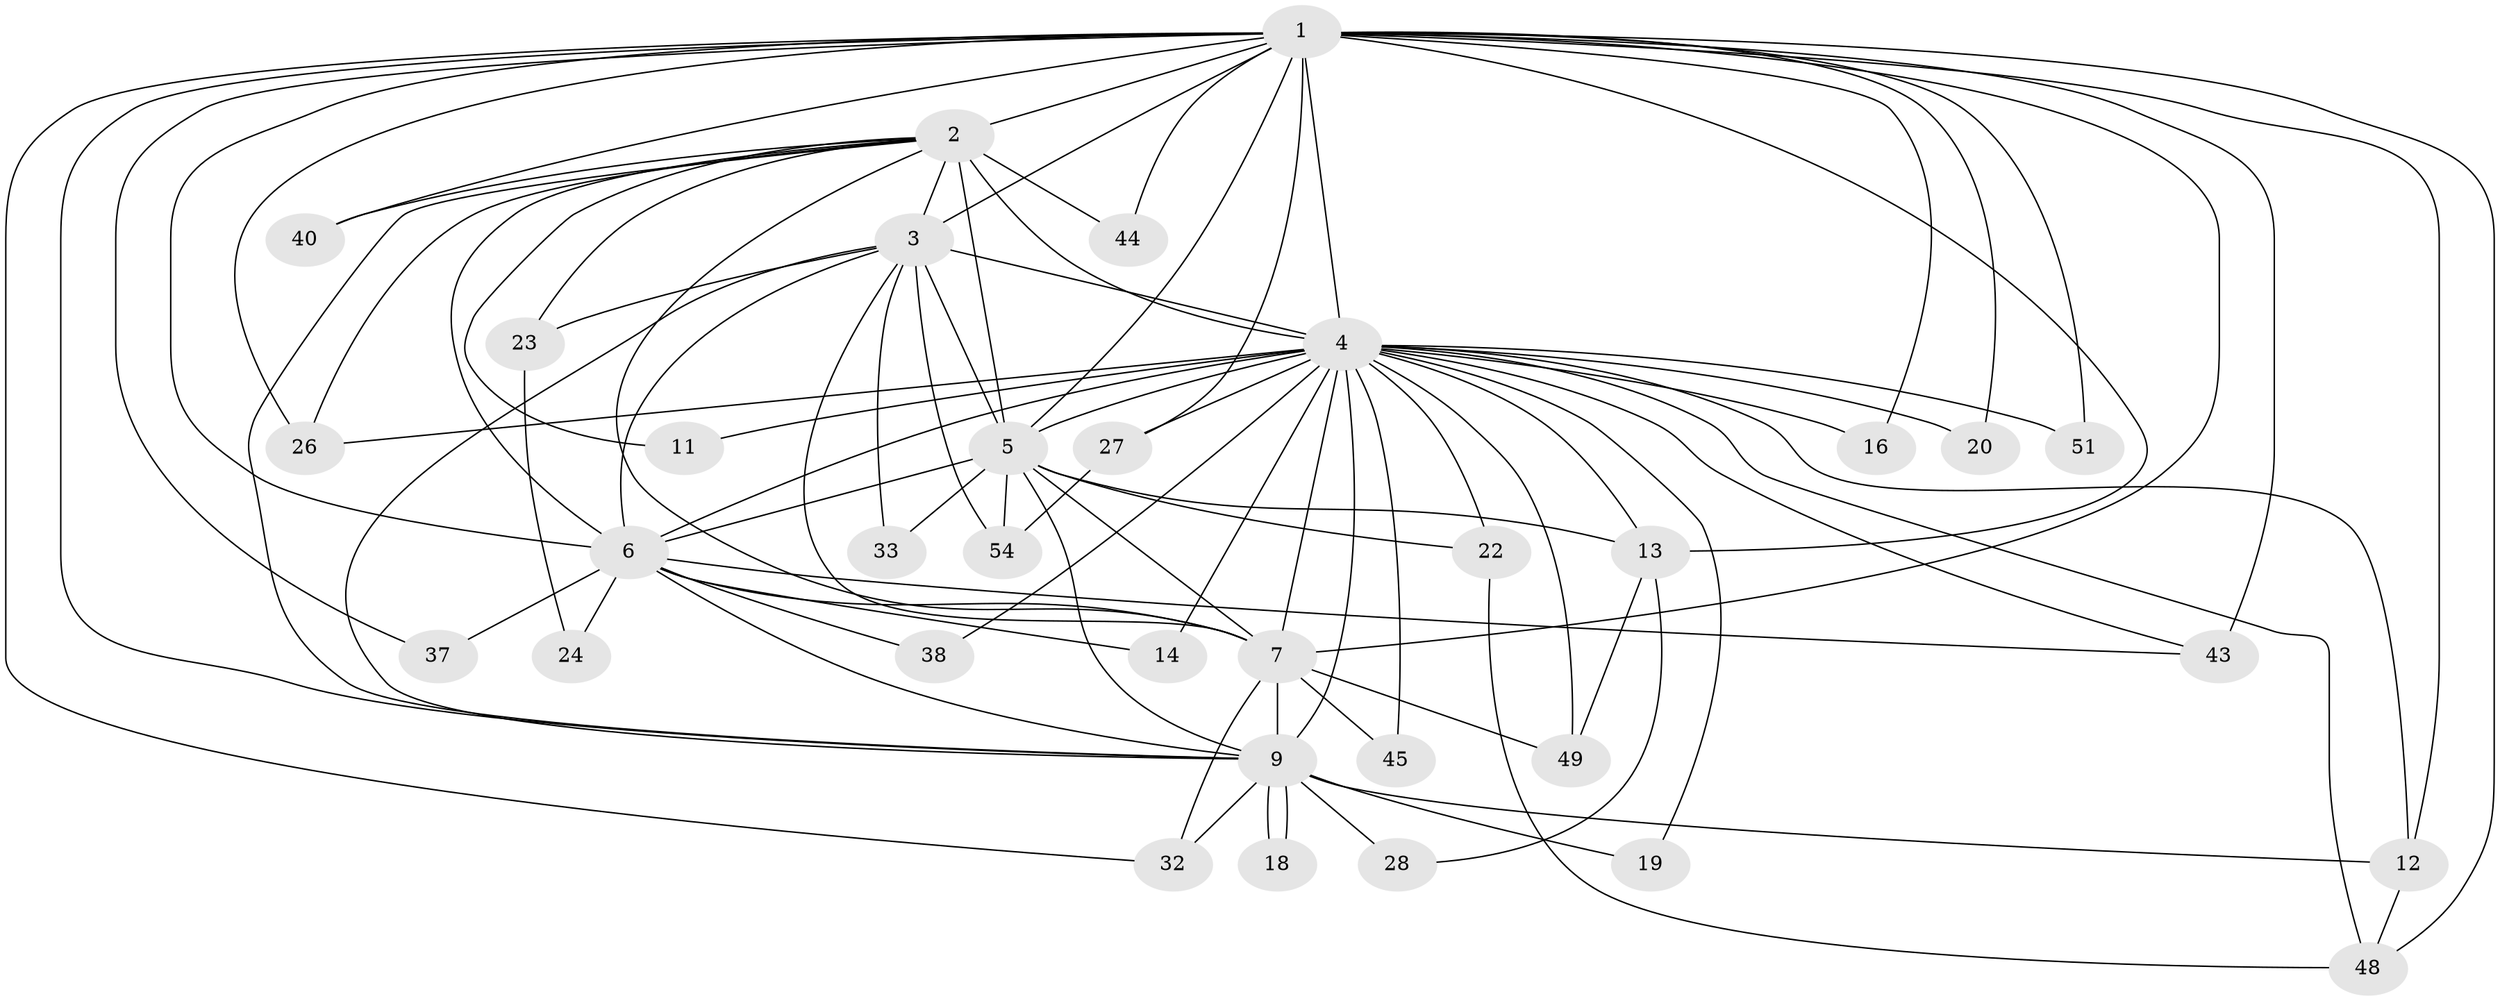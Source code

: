 // original degree distribution, {21: 0.029411764705882353, 16: 0.029411764705882353, 13: 0.029411764705882353, 19: 0.014705882352941176, 17: 0.014705882352941176, 15: 0.014705882352941176, 18: 0.014705882352941176, 2: 0.4852941176470588, 4: 0.08823529411764706, 3: 0.25, 6: 0.029411764705882353}
// Generated by graph-tools (version 1.1) at 2025/14/03/09/25 04:14:13]
// undirected, 34 vertices, 89 edges
graph export_dot {
graph [start="1"]
  node [color=gray90,style=filled];
  1 [super="+36+25+8+30"];
  2;
  3;
  4 [super="+10+41"];
  5 [super="+34+42+29"];
  6 [super="+35"];
  7 [super="+63+60+21"];
  9;
  11;
  12;
  13 [super="+31"];
  14;
  16;
  18;
  19;
  20;
  22;
  23;
  24;
  26 [super="+52+55"];
  27;
  28;
  32 [super="+47"];
  33;
  37;
  38;
  40;
  43;
  44;
  45;
  48 [super="+50"];
  49;
  51;
  54 [super="+58"];
  1 -- 2 [weight=3];
  1 -- 3 [weight=2];
  1 -- 4 [weight=5];
  1 -- 5 [weight=2];
  1 -- 6 [weight=2];
  1 -- 7 [weight=5];
  1 -- 9 [weight=2];
  1 -- 16;
  1 -- 20 [weight=2];
  1 -- 27;
  1 -- 37;
  1 -- 40;
  1 -- 48;
  1 -- 51;
  1 -- 32;
  1 -- 43;
  1 -- 12;
  1 -- 44;
  1 -- 13;
  1 -- 26 [weight=2];
  2 -- 3;
  2 -- 4 [weight=2];
  2 -- 5 [weight=2];
  2 -- 6;
  2 -- 7;
  2 -- 9;
  2 -- 11;
  2 -- 23;
  2 -- 40;
  2 -- 44;
  2 -- 26;
  3 -- 4 [weight=3];
  3 -- 5;
  3 -- 6;
  3 -- 7;
  3 -- 9;
  3 -- 23;
  3 -- 33;
  3 -- 54;
  4 -- 5 [weight=2];
  4 -- 6 [weight=2];
  4 -- 7 [weight=4];
  4 -- 9 [weight=3];
  4 -- 13 [weight=2];
  4 -- 14;
  4 -- 19;
  4 -- 26 [weight=2];
  4 -- 27;
  4 -- 38;
  4 -- 51;
  4 -- 11;
  4 -- 12;
  4 -- 16 [weight=3];
  4 -- 20;
  4 -- 22;
  4 -- 43;
  4 -- 45;
  4 -- 48;
  4 -- 49;
  5 -- 6 [weight=3];
  5 -- 7;
  5 -- 9;
  5 -- 22;
  5 -- 33;
  5 -- 54;
  5 -- 13;
  6 -- 7;
  6 -- 9 [weight=2];
  6 -- 14;
  6 -- 24;
  6 -- 37;
  6 -- 38;
  6 -- 43;
  7 -- 9 [weight=2];
  7 -- 45;
  7 -- 32;
  7 -- 49;
  9 -- 12;
  9 -- 18;
  9 -- 18;
  9 -- 19;
  9 -- 28;
  9 -- 32;
  12 -- 48;
  13 -- 28;
  13 -- 49;
  22 -- 48;
  23 -- 24;
  27 -- 54;
}

